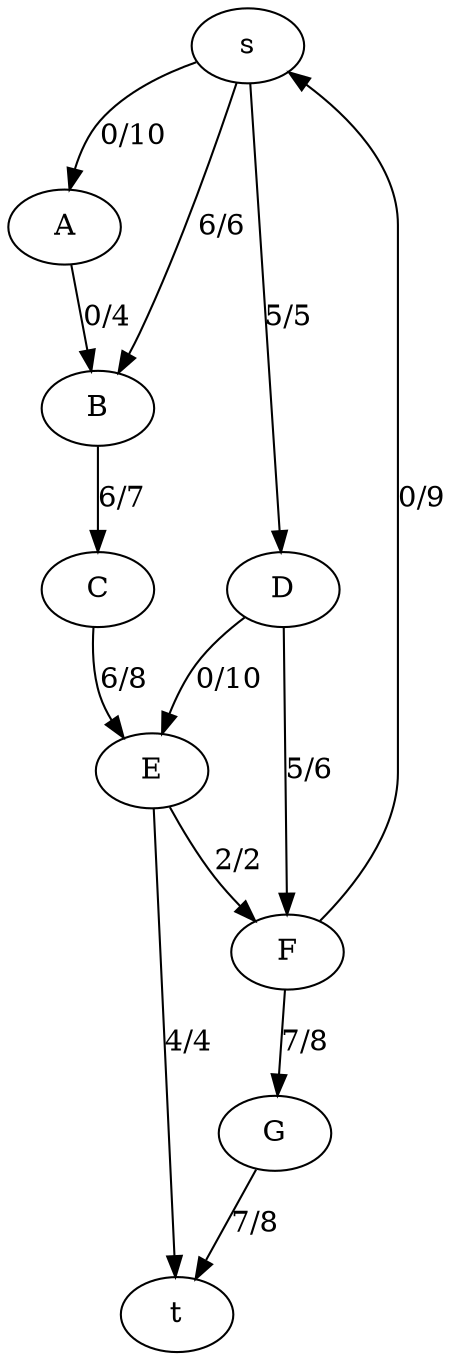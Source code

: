 digraph FlowGraph {
	edge [len=2.0]
	s [label=s]
	A [label=A]
	B [label=B]
	D [label=D]
	C [label=C]
	E [label=E]
	F [label=F]
	t [label=t]
	G [label=G]
	s -> A [label="0/10"]
	s -> B [label="6/6"]
	s -> D [label="5/5"]
	A -> B [label="0/4"]
	B -> C [label="6/7"]
	D -> E [label="0/10"]
	D -> F [label="5/6"]
	C -> E [label="6/8"]
	E -> F [label="2/2"]
	E -> t [label="4/4"]
	F -> G [label="7/8"]
	F -> s [label="0/9"]
	G -> t [label="7/8"]
}
